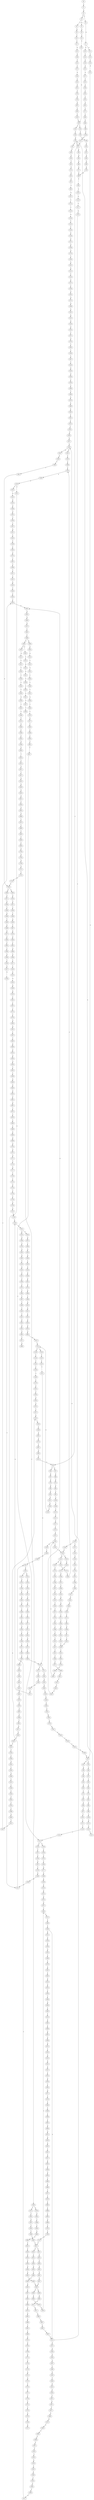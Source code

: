 strict digraph  {
	S0 -> S1 [ label = C ];
	S1 -> S2 [ label = G ];
	S2 -> S3 [ label = T ];
	S2 -> S4 [ label = C ];
	S3 -> S5 [ label = A ];
	S3 -> S6 [ label = G ];
	S4 -> S7 [ label = A ];
	S5 -> S8 [ label = G ];
	S6 -> S9 [ label = A ];
	S7 -> S10 [ label = G ];
	S7 -> S11 [ label = A ];
	S8 -> S12 [ label = C ];
	S9 -> S13 [ label = C ];
	S10 -> S14 [ label = C ];
	S11 -> S15 [ label = C ];
	S12 -> S16 [ label = C ];
	S13 -> S17 [ label = C ];
	S14 -> S18 [ label = G ];
	S15 -> S19 [ label = C ];
	S16 -> S20 [ label = G ];
	S17 -> S21 [ label = G ];
	S18 -> S22 [ label = G ];
	S19 -> S23 [ label = A ];
	S20 -> S24 [ label = G ];
	S20 -> S25 [ label = C ];
	S21 -> S26 [ label = G ];
	S22 -> S27 [ label = G ];
	S23 -> S28 [ label = G ];
	S24 -> S29 [ label = T ];
	S25 -> S30 [ label = T ];
	S26 -> S31 [ label = T ];
	S27 -> S32 [ label = T ];
	S28 -> S33 [ label = A ];
	S28 -> S34 [ label = T ];
	S29 -> S35 [ label = G ];
	S30 -> S36 [ label = G ];
	S31 -> S37 [ label = C ];
	S32 -> S38 [ label = G ];
	S33 -> S39 [ label = A ];
	S34 -> S40 [ label = C ];
	S35 -> S41 [ label = A ];
	S35 -> S42 [ label = G ];
	S36 -> S43 [ label = G ];
	S37 -> S44 [ label = G ];
	S38 -> S45 [ label = C ];
	S39 -> S46 [ label = C ];
	S40 -> S47 [ label = G ];
	S41 -> S48 [ label = C ];
	S42 -> S49 [ label = T ];
	S42 -> S50 [ label = A ];
	S43 -> S51 [ label = A ];
	S44 -> S52 [ label = C ];
	S45 -> S53 [ label = C ];
	S46 -> S54 [ label = A ];
	S47 -> S55 [ label = C ];
	S48 -> S56 [ label = G ];
	S49 -> S57 [ label = G ];
	S49 -> S58 [ label = T ];
	S50 -> S59 [ label = A ];
	S51 -> S60 [ label = A ];
	S52 -> S61 [ label = G ];
	S53 -> S62 [ label = G ];
	S54 -> S63 [ label = G ];
	S55 -> S64 [ label = G ];
	S56 -> S65 [ label = T ];
	S57 -> S66 [ label = G ];
	S58 -> S67 [ label = A ];
	S59 -> S68 [ label = G ];
	S60 -> S69 [ label = G ];
	S61 -> S70 [ label = T ];
	S62 -> S71 [ label = C ];
	S63 -> S72 [ label = C ];
	S64 -> S73 [ label = C ];
	S65 -> S74 [ label = G ];
	S66 -> S75 [ label = A ];
	S67 -> S76 [ label = G ];
	S68 -> S77 [ label = A ];
	S69 -> S78 [ label = A ];
	S70 -> S79 [ label = A ];
	S71 -> S80 [ label = C ];
	S72 -> S81 [ label = C ];
	S73 -> S82 [ label = A ];
	S74 -> S83 [ label = G ];
	S75 -> S84 [ label = A ];
	S76 -> S85 [ label = A ];
	S77 -> S86 [ label = A ];
	S78 -> S86 [ label = A ];
	S79 -> S87 [ label = G ];
	S80 -> S88 [ label = G ];
	S81 -> S89 [ label = G ];
	S82 -> S90 [ label = G ];
	S83 -> S91 [ label = G ];
	S84 -> S92 [ label = C ];
	S85 -> S93 [ label = A ];
	S86 -> S94 [ label = C ];
	S87 -> S95 [ label = C ];
	S88 -> S96 [ label = G ];
	S89 -> S97 [ label = T ];
	S90 -> S98 [ label = C ];
	S91 -> S99 [ label = T ];
	S92 -> S100 [ label = C ];
	S93 -> S101 [ label = G ];
	S94 -> S102 [ label = G ];
	S95 -> S103 [ label = C ];
	S96 -> S104 [ label = T ];
	S97 -> S105 [ label = C ];
	S98 -> S106 [ label = C ];
	S99 -> S107 [ label = A ];
	S100 -> S108 [ label = T ];
	S101 -> S109 [ label = G ];
	S102 -> S110 [ label = G ];
	S103 -> S20 [ label = G ];
	S104 -> S111 [ label = G ];
	S105 -> S112 [ label = C ];
	S106 -> S113 [ label = G ];
	S107 -> S114 [ label = C ];
	S108 -> S115 [ label = C ];
	S109 -> S116 [ label = G ];
	S110 -> S117 [ label = C ];
	S111 -> S42 [ label = G ];
	S112 -> S118 [ label = T ];
	S113 -> S119 [ label = G ];
	S114 -> S120 [ label = T ];
	S115 -> S121 [ label = G ];
	S116 -> S122 [ label = G ];
	S117 -> S123 [ label = A ];
	S118 -> S124 [ label = C ];
	S119 -> S125 [ label = T ];
	S120 -> S126 [ label = A ];
	S121 -> S127 [ label = G ];
	S122 -> S128 [ label = T ];
	S122 -> S129 [ label = G ];
	S123 -> S130 [ label = C ];
	S124 -> S131 [ label = T ];
	S125 -> S35 [ label = G ];
	S126 -> S132 [ label = T ];
	S127 -> S133 [ label = C ];
	S128 -> S134 [ label = C ];
	S129 -> S135 [ label = T ];
	S130 -> S136 [ label = C ];
	S130 -> S137 [ label = T ];
	S131 -> S138 [ label = T ];
	S131 -> S139 [ label = G ];
	S132 -> S140 [ label = T ];
	S133 -> S141 [ label = A ];
	S134 -> S142 [ label = T ];
	S135 -> S143 [ label = C ];
	S136 -> S144 [ label = G ];
	S137 -> S145 [ label = G ];
	S138 -> S146 [ label = C ];
	S139 -> S147 [ label = T ];
	S140 -> S148 [ label = G ];
	S141 -> S149 [ label = C ];
	S142 -> S150 [ label = C ];
	S143 -> S151 [ label = C ];
	S144 -> S152 [ label = A ];
	S144 -> S153 [ label = G ];
	S145 -> S154 [ label = G ];
	S146 -> S155 [ label = T ];
	S147 -> S156 [ label = C ];
	S148 -> S157 [ label = G ];
	S149 -> S158 [ label = G ];
	S149 -> S159 [ label = C ];
	S150 -> S160 [ label = T ];
	S151 -> S161 [ label = G ];
	S152 -> S162 [ label = G ];
	S152 -> S163 [ label = A ];
	S153 -> S164 [ label = G ];
	S154 -> S165 [ label = G ];
	S155 -> S166 [ label = C ];
	S156 -> S167 [ label = G ];
	S157 -> S168 [ label = A ];
	S158 -> S169 [ label = C ];
	S159 -> S144 [ label = G ];
	S160 -> S170 [ label = C ];
	S161 -> S171 [ label = C ];
	S161 -> S172 [ label = T ];
	S162 -> S173 [ label = T ];
	S163 -> S174 [ label = T ];
	S164 -> S175 [ label = A ];
	S165 -> S176 [ label = A ];
	S166 -> S177 [ label = G ];
	S167 -> S178 [ label = T ];
	S168 -> S179 [ label = A ];
	S169 -> S180 [ label = G ];
	S170 -> S181 [ label = G ];
	S171 -> S182 [ label = C ];
	S172 -> S183 [ label = C ];
	S173 -> S184 [ label = C ];
	S174 -> S185 [ label = G ];
	S175 -> S186 [ label = A ];
	S176 -> S187 [ label = A ];
	S177 -> S188 [ label = G ];
	S178 -> S189 [ label = G ];
	S179 -> S190 [ label = C ];
	S180 -> S191 [ label = C ];
	S181 -> S192 [ label = T ];
	S182 -> S193 [ label = G ];
	S183 -> S194 [ label = G ];
	S184 -> S195 [ label = C ];
	S185 -> S196 [ label = T ];
	S186 -> S197 [ label = T ];
	S187 -> S198 [ label = C ];
	S188 -> S199 [ label = A ];
	S189 -> S200 [ label = G ];
	S190 -> S201 [ label = G ];
	S191 -> S202 [ label = G ];
	S192 -> S203 [ label = G ];
	S193 -> S204 [ label = G ];
	S194 -> S205 [ label = G ];
	S195 -> S206 [ label = A ];
	S196 -> S207 [ label = A ];
	S197 -> S208 [ label = T ];
	S198 -> S209 [ label = T ];
	S199 -> S210 [ label = G ];
	S200 -> S211 [ label = T ];
	S201 -> S212 [ label = G ];
	S202 -> S213 [ label = C ];
	S202 -> S214 [ label = G ];
	S203 -> S215 [ label = G ];
	S204 -> S216 [ label = A ];
	S205 -> S217 [ label = A ];
	S206 -> S218 [ label = G ];
	S207 -> S219 [ label = G ];
	S208 -> S220 [ label = G ];
	S209 -> S221 [ label = G ];
	S210 -> S222 [ label = A ];
	S211 -> S223 [ label = A ];
	S212 -> S224 [ label = T ];
	S213 -> S225 [ label = G ];
	S214 -> S226 [ label = C ];
	S215 -> S227 [ label = T ];
	S216 -> S228 [ label = A ];
	S217 -> S229 [ label = A ];
	S218 -> S230 [ label = T ];
	S218 -> S231 [ label = C ];
	S219 -> S232 [ label = T ];
	S220 -> S233 [ label = A ];
	S221 -> S234 [ label = G ];
	S222 -> S235 [ label = G ];
	S223 -> S236 [ label = C ];
	S224 -> S237 [ label = A ];
	S225 -> S238 [ label = T ];
	S226 -> S239 [ label = T ];
	S227 -> S223 [ label = A ];
	S228 -> S240 [ label = C ];
	S229 -> S241 [ label = C ];
	S230 -> S242 [ label = A ];
	S231 -> S243 [ label = T ];
	S232 -> S244 [ label = T ];
	S233 -> S245 [ label = A ];
	S234 -> S246 [ label = A ];
	S235 -> S247 [ label = G ];
	S236 -> S248 [ label = C ];
	S237 -> S249 [ label = C ];
	S238 -> S250 [ label = C ];
	S239 -> S251 [ label = G ];
	S240 -> S252 [ label = T ];
	S241 -> S253 [ label = A ];
	S241 -> S254 [ label = T ];
	S242 -> S255 [ label = G ];
	S243 -> S256 [ label = T ];
	S244 -> S257 [ label = T ];
	S245 -> S258 [ label = C ];
	S246 -> S259 [ label = C ];
	S247 -> S260 [ label = T ];
	S248 -> S261 [ label = G ];
	S249 -> S262 [ label = G ];
	S250 -> S263 [ label = G ];
	S251 -> S264 [ label = G ];
	S252 -> S265 [ label = G ];
	S253 -> S266 [ label = G ];
	S254 -> S267 [ label = A ];
	S255 -> S268 [ label = G ];
	S256 -> S269 [ label = C ];
	S257 -> S270 [ label = C ];
	S258 -> S271 [ label = C ];
	S259 -> S272 [ label = C ];
	S260 -> S273 [ label = C ];
	S261 -> S274 [ label = G ];
	S262 -> S275 [ label = A ];
	S263 -> S276 [ label = A ];
	S264 -> S277 [ label = A ];
	S265 -> S278 [ label = C ];
	S266 -> S279 [ label = G ];
	S267 -> S280 [ label = C ];
	S268 -> S281 [ label = G ];
	S269 -> S282 [ label = A ];
	S270 -> S283 [ label = A ];
	S271 -> S284 [ label = C ];
	S272 -> S285 [ label = C ];
	S273 -> S286 [ label = C ];
	S274 -> S287 [ label = T ];
	S275 -> S288 [ label = A ];
	S276 -> S289 [ label = C ];
	S277 -> S290 [ label = A ];
	S278 -> S291 [ label = A ];
	S279 -> S292 [ label = A ];
	S280 -> S293 [ label = A ];
	S281 -> S294 [ label = T ];
	S282 -> S295 [ label = C ];
	S283 -> S296 [ label = C ];
	S284 -> S297 [ label = G ];
	S285 -> S298 [ label = G ];
	S286 -> S299 [ label = C ];
	S287 -> S300 [ label = G ];
	S288 -> S301 [ label = G ];
	S289 -> S302 [ label = G ];
	S290 -> S303 [ label = T ];
	S291 -> S304 [ label = A ];
	S292 -> S305 [ label = A ];
	S293 -> S306 [ label = A ];
	S294 -> S307 [ label = C ];
	S295 -> S308 [ label = G ];
	S296 -> S309 [ label = T ];
	S297 -> S310 [ label = T ];
	S298 -> S311 [ label = T ];
	S299 -> S312 [ label = A ];
	S299 -> S313 [ label = G ];
	S300 -> S314 [ label = G ];
	S301 -> S315 [ label = A ];
	S302 -> S316 [ label = C ];
	S303 -> S317 [ label = G ];
	S304 -> S318 [ label = C ];
	S305 -> S319 [ label = T ];
	S306 -> S320 [ label = C ];
	S307 -> S321 [ label = A ];
	S308 -> S322 [ label = C ];
	S309 -> S323 [ label = C ];
	S310 -> S324 [ label = C ];
	S311 -> S325 [ label = C ];
	S312 -> S326 [ label = G ];
	S313 -> S327 [ label = G ];
	S313 -> S328 [ label = A ];
	S314 -> S49 [ label = T ];
	S315 -> S329 [ label = A ];
	S316 -> S330 [ label = G ];
	S317 -> S331 [ label = G ];
	S318 -> S332 [ label = C ];
	S319 -> S333 [ label = A ];
	S320 -> S334 [ label = G ];
	S321 -> S335 [ label = C ];
	S322 -> S336 [ label = C ];
	S323 -> S337 [ label = C ];
	S324 -> S338 [ label = T ];
	S325 -> S338 [ label = T ];
	S326 -> S339 [ label = A ];
	S327 -> S340 [ label = A ];
	S328 -> S341 [ label = G ];
	S328 -> S342 [ label = A ];
	S329 -> S343 [ label = G ];
	S330 -> S344 [ label = C ];
	S331 -> S345 [ label = G ];
	S332 -> S346 [ label = A ];
	S333 -> S347 [ label = G ];
	S334 -> S348 [ label = A ];
	S335 -> S349 [ label = T ];
	S336 -> S350 [ label = C ];
	S337 -> S351 [ label = T ];
	S338 -> S352 [ label = C ];
	S339 -> S353 [ label = G ];
	S340 -> S354 [ label = G ];
	S341 -> S355 [ label = T ];
	S342 -> S356 [ label = G ];
	S343 -> S357 [ label = T ];
	S344 -> S358 [ label = C ];
	S345 -> S359 [ label = G ];
	S346 -> S28 [ label = G ];
	S347 -> S360 [ label = T ];
	S348 -> S361 [ label = A ];
	S349 -> S362 [ label = C ];
	S350 -> S363 [ label = T ];
	S351 -> S364 [ label = T ];
	S352 -> S365 [ label = G ];
	S353 -> S366 [ label = C ];
	S354 -> S367 [ label = G ];
	S355 -> S368 [ label = C ];
	S356 -> S369 [ label = T ];
	S357 -> S370 [ label = G ];
	S358 -> S371 [ label = T ];
	S359 -> S372 [ label = T ];
	S360 -> S373 [ label = C ];
	S361 -> S374 [ label = A ];
	S362 -> S375 [ label = G ];
	S363 -> S376 [ label = T ];
	S364 -> S377 [ label = T ];
	S365 -> S378 [ label = G ];
	S366 -> S379 [ label = C ];
	S367 -> S380 [ label = C ];
	S368 -> S195 [ label = C ];
	S369 -> S381 [ label = C ];
	S370 -> S382 [ label = T ];
	S371 -> S383 [ label = C ];
	S372 -> S384 [ label = C ];
	S373 -> S385 [ label = T ];
	S374 -> S386 [ label = A ];
	S375 -> S387 [ label = C ];
	S376 -> S388 [ label = C ];
	S377 -> S389 [ label = C ];
	S378 -> S390 [ label = C ];
	S379 -> S391 [ label = A ];
	S380 -> S392 [ label = G ];
	S381 -> S393 [ label = G ];
	S382 -> S394 [ label = C ];
	S383 -> S395 [ label = G ];
	S384 -> S396 [ label = C ];
	S385 -> S397 [ label = C ];
	S386 -> S398 [ label = C ];
	S387 -> S399 [ label = T ];
	S388 -> S400 [ label = A ];
	S389 -> S401 [ label = A ];
	S390 -> S402 [ label = A ];
	S391 -> S403 [ label = C ];
	S392 -> S404 [ label = T ];
	S393 -> S405 [ label = C ];
	S393 -> S406 [ label = A ];
	S394 -> S407 [ label = C ];
	S395 -> S408 [ label = G ];
	S396 -> S161 [ label = G ];
	S397 -> S409 [ label = T ];
	S398 -> S410 [ label = A ];
	S399 -> S411 [ label = T ];
	S400 -> S412 [ label = T ];
	S401 -> S413 [ label = T ];
	S402 -> S149 [ label = C ];
	S403 -> S414 [ label = G ];
	S404 -> S415 [ label = G ];
	S405 -> S416 [ label = G ];
	S406 -> S417 [ label = G ];
	S407 -> S418 [ label = T ];
	S408 -> S419 [ label = G ];
	S409 -> S420 [ label = C ];
	S410 -> S421 [ label = G ];
	S411 -> S422 [ label = C ];
	S412 -> S423 [ label = C ];
	S413 -> S424 [ label = C ];
	S414 -> S425 [ label = G ];
	S415 -> S426 [ label = G ];
	S416 -> S427 [ label = G ];
	S417 -> S428 [ label = G ];
	S418 -> S429 [ label = G ];
	S419 -> S430 [ label = C ];
	S420 -> S431 [ label = T ];
	S421 -> S432 [ label = A ];
	S422 -> S433 [ label = A ];
	S423 -> S434 [ label = C ];
	S424 -> S435 [ label = C ];
	S425 -> S436 [ label = T ];
	S426 -> S437 [ label = T ];
	S427 -> S438 [ label = C ];
	S428 -> S439 [ label = T ];
	S429 -> S440 [ label = G ];
	S430 -> S441 [ label = T ];
	S431 -> S442 [ label = G ];
	S432 -> S443 [ label = A ];
	S433 -> S444 [ label = T ];
	S434 -> S445 [ label = A ];
	S435 -> S445 [ label = A ];
	S436 -> S446 [ label = T ];
	S437 -> S447 [ label = A ];
	S438 -> S448 [ label = T ];
	S439 -> S449 [ label = A ];
	S440 -> S450 [ label = C ];
	S441 -> S451 [ label = C ];
	S442 -> S452 [ label = A ];
	S443 -> S453 [ label = G ];
	S444 -> S454 [ label = C ];
	S445 -> S455 [ label = G ];
	S446 -> S456 [ label = A ];
	S447 -> S457 [ label = T ];
	S448 -> S458 [ label = A ];
	S449 -> S459 [ label = T ];
	S450 -> S460 [ label = C ];
	S451 -> S461 [ label = A ];
	S452 -> S462 [ label = G ];
	S453 -> S463 [ label = G ];
	S454 -> S434 [ label = C ];
	S455 -> S464 [ label = A ];
	S456 -> S465 [ label = C ];
	S457 -> S466 [ label = G ];
	S458 -> S467 [ label = T ];
	S459 -> S468 [ label = A ];
	S460 -> S469 [ label = T ];
	S461 -> S470 [ label = C ];
	S462 -> S471 [ label = T ];
	S463 -> S472 [ label = G ];
	S464 -> S473 [ label = A ];
	S465 -> S474 [ label = T ];
	S466 -> S475 [ label = A ];
	S467 -> S476 [ label = A ];
	S468 -> S477 [ label = A ];
	S469 -> S478 [ label = G ];
	S470 -> S479 [ label = G ];
	S471 -> S480 [ label = A ];
	S472 -> S122 [ label = G ];
	S473 -> S481 [ label = C ];
	S474 -> S482 [ label = G ];
	S475 -> S483 [ label = G ];
	S476 -> S484 [ label = G ];
	S477 -> S485 [ label = G ];
	S478 -> S486 [ label = G ];
	S479 -> S487 [ label = T ];
	S481 -> S488 [ label = C ];
	S482 -> S489 [ label = C ];
	S483 -> S490 [ label = C ];
	S484 -> S491 [ label = T ];
	S485 -> S492 [ label = T ];
	S486 -> S493 [ label = G ];
	S487 -> S494 [ label = C ];
	S488 -> S495 [ label = A ];
	S488 -> S496 [ label = G ];
	S489 -> S497 [ label = A ];
	S490 -> S498 [ label = G ];
	S491 -> S499 [ label = A ];
	S492 -> S500 [ label = C ];
	S493 -> S501 [ label = T ];
	S494 -> S502 [ label = C ];
	S495 -> S503 [ label = G ];
	S495 -> S504 [ label = C ];
	S496 -> S505 [ label = G ];
	S497 -> S506 [ label = G ];
	S498 -> S507 [ label = G ];
	S499 -> S508 [ label = G ];
	S500 -> S509 [ label = G ];
	S501 -> S510 [ label = C ];
	S502 -> S511 [ label = A ];
	S503 -> S512 [ label = A ];
	S504 -> S513 [ label = C ];
	S505 -> S514 [ label = A ];
	S506 -> S515 [ label = A ];
	S507 -> S516 [ label = T ];
	S508 -> S517 [ label = C ];
	S509 -> S518 [ label = T ];
	S510 -> S519 [ label = C ];
	S511 -> S520 [ label = G ];
	S512 -> S521 [ label = C ];
	S513 -> S522 [ label = A ];
	S514 -> S523 [ label = C ];
	S515 -> S524 [ label = C ];
	S516 -> S525 [ label = C ];
	S517 -> S526 [ label = C ];
	S518 -> S527 [ label = G ];
	S519 -> S528 [ label = C ];
	S520 -> S529 [ label = C ];
	S521 -> S530 [ label = T ];
	S522 -> S531 [ label = C ];
	S523 -> S532 [ label = G ];
	S524 -> S533 [ label = G ];
	S525 -> S534 [ label = G ];
	S526 -> S535 [ label = G ];
	S527 -> S536 [ label = G ];
	S528 -> S537 [ label = G ];
	S529 -> S243 [ label = T ];
	S530 -> S538 [ label = C ];
	S531 -> S539 [ label = C ];
	S532 -> S540 [ label = C ];
	S533 -> S541 [ label = G ];
	S534 -> S542 [ label = C ];
	S535 -> S543 [ label = A ];
	S536 -> S211 [ label = T ];
	S537 -> S328 [ label = A ];
	S538 -> S544 [ label = C ];
	S539 -> S545 [ label = C ];
	S540 -> S546 [ label = C ];
	S541 -> S547 [ label = A ];
	S542 -> S548 [ label = A ];
	S543 -> S549 [ label = A ];
	S544 -> S550 [ label = C ];
	S545 -> S551 [ label = C ];
	S546 -> S552 [ label = C ];
	S547 -> S553 [ label = C ];
	S548 -> S554 [ label = C ];
	S549 -> S555 [ label = A ];
	S550 -> S556 [ label = A ];
	S551 -> S557 [ label = T ];
	S552 -> S558 [ label = A ];
	S553 -> S559 [ label = A ];
	S554 -> S560 [ label = G ];
	S555 -> S561 [ label = C ];
	S556 -> S562 [ label = T ];
	S557 -> S563 [ label = T ];
	S558 -> S564 [ label = T ];
	S559 -> S565 [ label = C ];
	S560 -> S566 [ label = C ];
	S561 -> S567 [ label = C ];
	S562 -> S568 [ label = C ];
	S563 -> S569 [ label = C ];
	S564 -> S570 [ label = C ];
	S565 -> S571 [ label = A ];
	S566 -> S572 [ label = G ];
	S567 -> S573 [ label = C ];
	S568 -> S574 [ label = T ];
	S569 -> S575 [ label = C ];
	S569 -> S576 [ label = G ];
	S570 -> S577 [ label = G ];
	S571 -> S578 [ label = C ];
	S572 -> S191 [ label = C ];
	S573 -> S579 [ label = C ];
	S574 -> S580 [ label = G ];
	S575 -> S581 [ label = T ];
	S576 -> S582 [ label = A ];
	S577 -> S583 [ label = T ];
	S578 -> S584 [ label = C ];
	S579 -> S585 [ label = G ];
	S580 -> S586 [ label = C ];
	S581 -> S587 [ label = G ];
	S582 -> S588 [ label = T ];
	S583 -> S589 [ label = C ];
	S584 -> S590 [ label = T ];
	S585 -> S591 [ label = A ];
	S586 -> S592 [ label = C ];
	S587 -> S593 [ label = T ];
	S588 -> S594 [ label = C ];
	S589 -> S595 [ label = C ];
	S590 -> S596 [ label = C ];
	S591 -> S597 [ label = C ];
	S592 -> S598 [ label = A ];
	S593 -> S599 [ label = C ];
	S594 -> S600 [ label = G ];
	S595 -> S601 [ label = T ];
	S596 -> S602 [ label = T ];
	S597 -> S603 [ label = T ];
	S598 -> S604 [ label = G ];
	S599 -> S605 [ label = C ];
	S600 -> S606 [ label = T ];
	S601 -> S607 [ label = C ];
	S602 -> S608 [ label = A ];
	S603 -> S609 [ label = A ];
	S604 -> S610 [ label = T ];
	S605 -> S611 [ label = T ];
	S606 -> S612 [ label = T ];
	S607 -> S131 [ label = T ];
	S608 -> S613 [ label = G ];
	S609 -> S614 [ label = G ];
	S610 -> S615 [ label = C ];
	S611 -> S616 [ label = A ];
	S611 -> S617 [ label = T ];
	S612 -> S618 [ label = T ];
	S613 -> S619 [ label = A ];
	S614 -> S620 [ label = A ];
	S615 -> S621 [ label = G ];
	S616 -> S622 [ label = C ];
	S617 -> S623 [ label = G ];
	S618 -> S624 [ label = G ];
	S619 -> S625 [ label = A ];
	S620 -> S626 [ label = A ];
	S621 -> S627 [ label = T ];
	S622 -> S628 [ label = T ];
	S623 -> S629 [ label = T ];
	S624 -> S630 [ label = T ];
	S625 -> S631 [ label = C ];
	S626 -> S632 [ label = T ];
	S627 -> S633 [ label = A ];
	S628 -> S634 [ label = A ];
	S629 -> S635 [ label = A ];
	S630 -> S636 [ label = A ];
	S631 -> S637 [ label = G ];
	S632 -> S638 [ label = C ];
	S633 -> S639 [ label = A ];
	S634 -> S640 [ label = C ];
	S635 -> S641 [ label = G ];
	S636 -> S642 [ label = G ];
	S637 -> S643 [ label = A ];
	S638 -> S644 [ label = G ];
	S639 -> S645 [ label = G ];
	S640 -> S646 [ label = C ];
	S641 -> S647 [ label = G ];
	S642 -> S648 [ label = G ];
	S643 -> S649 [ label = G ];
	S644 -> S650 [ label = G ];
	S645 -> S651 [ label = A ];
	S646 -> S652 [ label = A ];
	S647 -> S653 [ label = A ];
	S648 -> S653 [ label = A ];
	S649 -> S654 [ label = G ];
	S650 -> S655 [ label = G ];
	S651 -> S656 [ label = C ];
	S652 -> S657 [ label = G ];
	S653 -> S658 [ label = G ];
	S653 -> S659 [ label = A ];
	S654 -> S660 [ label = T ];
	S655 -> S661 [ label = T ];
	S656 -> S662 [ label = G ];
	S657 -> S663 [ label = G ];
	S658 -> S664 [ label = A ];
	S659 -> S665 [ label = A ];
	S660 -> S666 [ label = G ];
	S661 -> S667 [ label = A ];
	S662 -> S668 [ label = G ];
	S663 -> S669 [ label = A ];
	S664 -> S670 [ label = G ];
	S665 -> S671 [ label = G ];
	S666 -> S672 [ label = T ];
	S667 -> S673 [ label = T ];
	S668 -> S674 [ label = C ];
	S669 -> S675 [ label = G ];
	S670 -> S676 [ label = G ];
	S671 -> S677 [ label = G ];
	S672 -> S678 [ label = C ];
	S673 -> S679 [ label = C ];
	S674 -> S680 [ label = T ];
	S675 -> S681 [ label = A ];
	S676 -> S260 [ label = T ];
	S677 -> S682 [ label = T ];
	S678 -> S683 [ label = C ];
	S679 -> S684 [ label = C ];
	S680 -> S685 [ label = C ];
	S681 -> S686 [ label = G ];
	S682 -> S687 [ label = C ];
	S683 -> S688 [ label = C ];
	S684 -> S689 [ label = C ];
	S685 -> S690 [ label = T ];
	S686 -> S691 [ label = T ];
	S687 -> S692 [ label = C ];
	S688 -> S693 [ label = T ];
	S689 -> S694 [ label = G ];
	S690 -> S695 [ label = C ];
	S691 -> S696 [ label = C ];
	S692 -> S697 [ label = C ];
	S693 -> S698 [ label = G ];
	S694 -> S699 [ label = A ];
	S695 -> S700 [ label = G ];
	S696 -> S701 [ label = A ];
	S697 -> S313 [ label = G ];
	S698 -> S702 [ label = T ];
	S699 -> S703 [ label = A ];
	S700 -> S704 [ label = A ];
	S701 -> S705 [ label = G ];
	S702 -> S706 [ label = C ];
	S703 -> S707 [ label = A ];
	S704 -> S708 [ label = A ];
	S705 -> S709 [ label = G ];
	S706 -> S710 [ label = C ];
	S707 -> S711 [ label = G ];
	S708 -> S712 [ label = G ];
	S709 -> S713 [ label = A ];
	S710 -> S611 [ label = T ];
	S711 -> S714 [ label = T ];
	S712 -> S715 [ label = T ];
	S713 -> S716 [ label = C ];
	S714 -> S717 [ label = G ];
	S715 -> S718 [ label = C ];
	S716 -> S719 [ label = C ];
	S717 -> S720 [ label = T ];
	S718 -> S393 [ label = G ];
	S719 -> S721 [ label = A ];
	S720 -> S722 [ label = C ];
	S721 -> S723 [ label = G ];
	S722 -> S724 [ label = G ];
	S723 -> S725 [ label = T ];
	S724 -> S726 [ label = T ];
	S725 -> S727 [ label = C ];
	S726 -> S728 [ label = C ];
	S727 -> S729 [ label = T ];
	S728 -> S730 [ label = G ];
	S729 -> S731 [ label = C ];
	S730 -> S732 [ label = G ];
	S731 -> S733 [ label = T ];
	S732 -> S734 [ label = A ];
	S733 -> S735 [ label = G ];
	S734 -> S229 [ label = A ];
	S735 -> S736 [ label = T ];
	S736 -> S737 [ label = A ];
}
